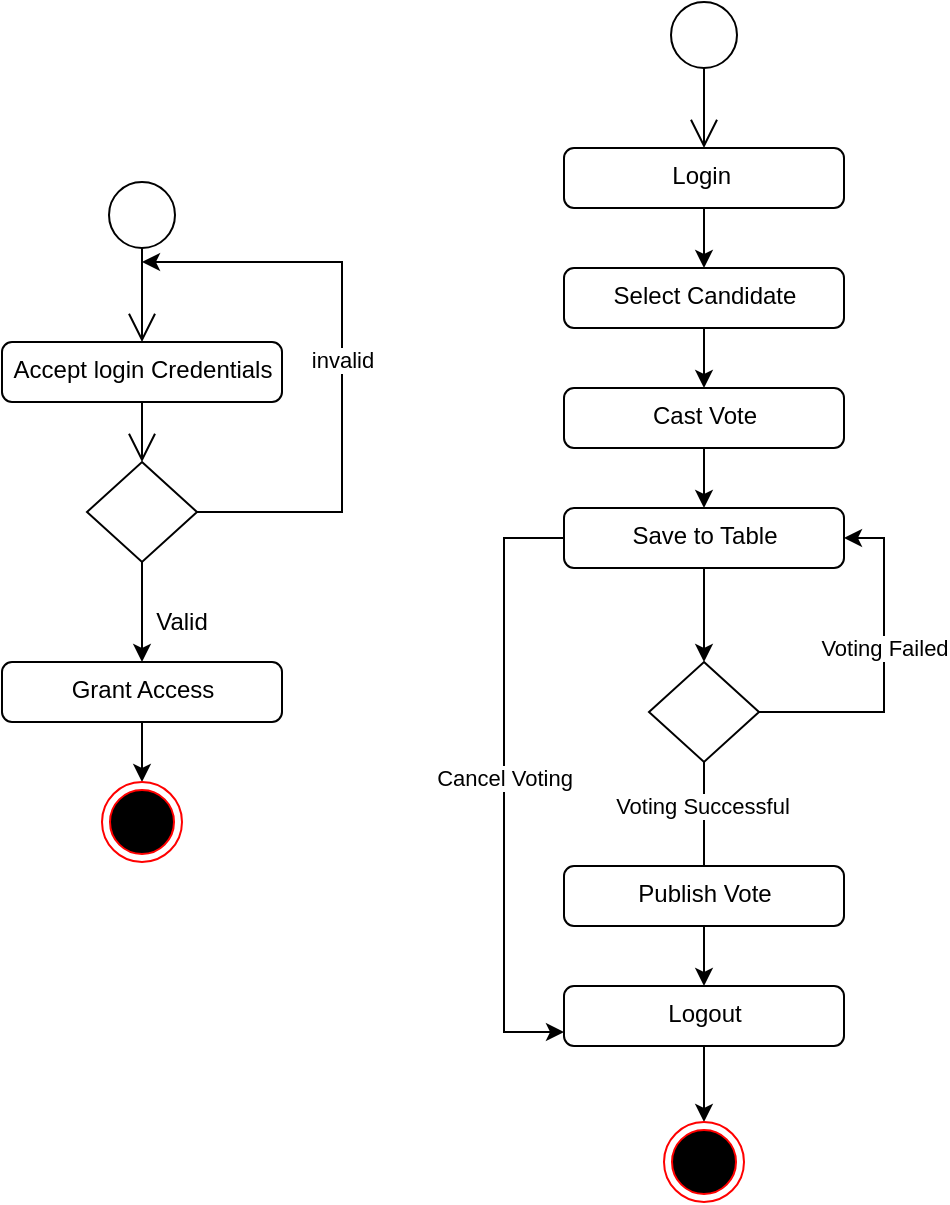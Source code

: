 <mxfile version="13.9.9" type="device"><diagram name="Page-1" id="0783ab3e-0a74-02c8-0abd-f7b4e66b4bec"><mxGraphModel dx="2" dy="486" grid="1" gridSize="10" guides="1" tooltips="1" connect="1" arrows="1" fold="1" page="1" pageScale="1" pageWidth="850" pageHeight="1100" background="#ffffff" math="0" shadow="0" extFonts="Permanent Marker^https://fonts.googleapis.com/css?family=Permanent+Marker"><root><mxCell id="0"/><mxCell id="1" parent="0"/><mxCell id="qpvtI-tm00FxSNm9Ykw5-112" value="" style="endArrow=open;endFill=1;endSize=12;html=1;exitX=0.5;exitY=1;exitDx=0;exitDy=0;entryX=0.5;entryY=0;entryDx=0;entryDy=0;" parent="1" target="qpvtI-tm00FxSNm9Ykw5-113" edge="1"><mxGeometry width="160" relative="1" as="geometry"><mxPoint x="980" y="160" as="sourcePoint"/><mxPoint x="980" y="210" as="targetPoint"/></mxGeometry></mxCell><mxCell id="qpvtI-tm00FxSNm9Ykw5-113" value="Accept login Credentials" style="html=1;align=center;verticalAlign=top;rounded=1;absoluteArcSize=1;arcSize=10;dashed=0;" parent="1" vertex="1"><mxGeometry x="910" y="210" width="140" height="30" as="geometry"/></mxCell><mxCell id="qpvtI-tm00FxSNm9Ykw5-114" value="invalid" style="edgeStyle=orthogonalEdgeStyle;rounded=0;orthogonalLoop=1;jettySize=auto;html=1;exitX=1;exitY=0.5;exitDx=0;exitDy=0;" parent="1" source="qpvtI-tm00FxSNm9Ykw5-116" edge="1"><mxGeometry relative="1" as="geometry"><mxPoint x="980" y="170" as="targetPoint"/><Array as="points"><mxPoint x="1080" y="295"/><mxPoint x="1080" y="170"/></Array></mxGeometry></mxCell><mxCell id="qpvtI-tm00FxSNm9Ykw5-115" style="edgeStyle=orthogonalEdgeStyle;rounded=0;orthogonalLoop=1;jettySize=auto;html=1;exitX=0.5;exitY=1;exitDx=0;exitDy=0;entryX=0.5;entryY=0;entryDx=0;entryDy=0;" parent="1" source="qpvtI-tm00FxSNm9Ykw5-116" target="qpvtI-tm00FxSNm9Ykw5-120" edge="1"><mxGeometry relative="1" as="geometry"/></mxCell><mxCell id="qpvtI-tm00FxSNm9Ykw5-116" value="" style="rhombus;" parent="1" vertex="1"><mxGeometry x="952.5" y="270" width="55" height="50" as="geometry"/></mxCell><mxCell id="qpvtI-tm00FxSNm9Ykw5-117" value="" style="endArrow=open;endFill=1;endSize=12;html=1;entryX=0.5;entryY=0;entryDx=0;entryDy=0;" parent="1" source="qpvtI-tm00FxSNm9Ykw5-113" target="qpvtI-tm00FxSNm9Ykw5-116" edge="1"><mxGeometry width="160" relative="1" as="geometry"><mxPoint x="980" y="310" as="sourcePoint"/><mxPoint x="980" y="360" as="targetPoint"/></mxGeometry></mxCell><mxCell id="qpvtI-tm00FxSNm9Ykw5-118" value="Valid" style="text;html=1;strokeColor=none;fillColor=none;align=center;verticalAlign=middle;whiteSpace=wrap;rounded=0;" parent="1" vertex="1"><mxGeometry x="980" y="340" width="40" height="20" as="geometry"/></mxCell><mxCell id="qpvtI-tm00FxSNm9Ykw5-119" style="edgeStyle=orthogonalEdgeStyle;rounded=0;orthogonalLoop=1;jettySize=auto;html=1;exitX=0.5;exitY=1;exitDx=0;exitDy=0;" parent="1" source="qpvtI-tm00FxSNm9Ykw5-120" target="qpvtI-tm00FxSNm9Ykw5-121" edge="1"><mxGeometry relative="1" as="geometry"/></mxCell><mxCell id="qpvtI-tm00FxSNm9Ykw5-120" value="Grant Access" style="html=1;align=center;verticalAlign=top;rounded=1;absoluteArcSize=1;arcSize=10;dashed=0;" parent="1" vertex="1"><mxGeometry x="910" y="370" width="140" height="30" as="geometry"/></mxCell><mxCell id="qpvtI-tm00FxSNm9Ykw5-121" value="" style="ellipse;html=1;shape=endState;fillColor=#000000;strokeColor=#ff0000;" parent="1" vertex="1"><mxGeometry x="960" y="430" width="40" height="40" as="geometry"/></mxCell><mxCell id="2AjkwGKu1eCq4MbgWLdp-5" value="" style="endArrow=open;endFill=1;endSize=12;html=1;exitX=0.5;exitY=1;exitDx=0;exitDy=0;entryX=0.5;entryY=0;entryDx=0;entryDy=0;" parent="1" target="2AjkwGKu1eCq4MbgWLdp-7" edge="1"><mxGeometry width="160" relative="1" as="geometry"><mxPoint x="1261" y="73" as="sourcePoint"/><mxPoint x="1261" y="233" as="targetPoint"/></mxGeometry></mxCell><mxCell id="2AjkwGKu1eCq4MbgWLdp-6" style="edgeStyle=orthogonalEdgeStyle;rounded=0;orthogonalLoop=1;jettySize=auto;html=1;exitX=0.5;exitY=0.667;exitDx=0;exitDy=0;exitPerimeter=0;" parent="1" source="2AjkwGKu1eCq4MbgWLdp-20" target="2AjkwGKu1eCq4MbgWLdp-17" edge="1"><mxGeometry relative="1" as="geometry"><mxPoint x="1351" y="283" as="sourcePoint"/></mxGeometry></mxCell><mxCell id="2AjkwGKu1eCq4MbgWLdp-7" value="Login&amp;nbsp;" style="html=1;align=center;verticalAlign=top;rounded=1;absoluteArcSize=1;arcSize=10;dashed=0;" parent="1" vertex="1"><mxGeometry x="1191" y="113" width="140" height="30" as="geometry"/></mxCell><mxCell id="2AjkwGKu1eCq4MbgWLdp-8" value="Voting Failed" style="edgeStyle=orthogonalEdgeStyle;rounded=0;orthogonalLoop=1;jettySize=auto;html=1;exitX=1;exitY=0.5;exitDx=0;exitDy=0;entryX=1;entryY=0.5;entryDx=0;entryDy=0;" parent="1" source="2AjkwGKu1eCq4MbgWLdp-11" target="2AjkwGKu1eCq4MbgWLdp-17" edge="1"><mxGeometry x="0.117" relative="1" as="geometry"><mxPoint x="1451" y="323" as="targetPoint"/><Array as="points"><mxPoint x="1351" y="395"/><mxPoint x="1351" y="308"/></Array><mxPoint as="offset"/></mxGeometry></mxCell><mxCell id="2AjkwGKu1eCq4MbgWLdp-9" style="edgeStyle=orthogonalEdgeStyle;rounded=0;orthogonalLoop=1;jettySize=auto;html=1;exitX=0.5;exitY=1;exitDx=0;exitDy=0;entryX=0.5;entryY=0;entryDx=0;entryDy=0;" parent="1" source="2AjkwGKu1eCq4MbgWLdp-11" target="2AjkwGKu1eCq4MbgWLdp-14" edge="1"><mxGeometry relative="1" as="geometry"><Array as="points"><mxPoint x="1261" y="453"/><mxPoint x="1261" y="483"/><mxPoint x="1261" y="483"/></Array></mxGeometry></mxCell><mxCell id="2AjkwGKu1eCq4MbgWLdp-10" value="Voting Successful" style="edgeLabel;html=1;align=center;verticalAlign=middle;resizable=0;points=[];" parent="2AjkwGKu1eCq4MbgWLdp-9" vertex="1" connectable="0"><mxGeometry x="-0.4" y="-1" relative="1" as="geometry"><mxPoint as="offset"/></mxGeometry></mxCell><mxCell id="2AjkwGKu1eCq4MbgWLdp-11" value="" style="rhombus;" parent="1" vertex="1"><mxGeometry x="1233.5" y="370" width="55" height="50" as="geometry"/></mxCell><mxCell id="2AjkwGKu1eCq4MbgWLdp-12" style="edgeStyle=orthogonalEdgeStyle;rounded=0;orthogonalLoop=1;jettySize=auto;html=1;exitX=0.5;exitY=1;exitDx=0;exitDy=0;" parent="1" source="2AjkwGKu1eCq4MbgWLdp-18" target="2AjkwGKu1eCq4MbgWLdp-15" edge="1"><mxGeometry relative="1" as="geometry"><mxPoint x="1256" y="602" as="sourcePoint"/></mxGeometry></mxCell><mxCell id="2AjkwGKu1eCq4MbgWLdp-13" style="edgeStyle=orthogonalEdgeStyle;rounded=0;orthogonalLoop=1;jettySize=auto;html=1;exitX=0.5;exitY=1;exitDx=0;exitDy=0;entryX=0.5;entryY=0;entryDx=0;entryDy=0;" parent="1" source="2AjkwGKu1eCq4MbgWLdp-14" target="2AjkwGKu1eCq4MbgWLdp-18" edge="1"><mxGeometry relative="1" as="geometry"/></mxCell><mxCell id="2AjkwGKu1eCq4MbgWLdp-14" value="Publish Vote" style="html=1;align=center;verticalAlign=top;rounded=1;absoluteArcSize=1;arcSize=10;dashed=0;" parent="1" vertex="1"><mxGeometry x="1191" y="472" width="140" height="30" as="geometry"/></mxCell><mxCell id="2AjkwGKu1eCq4MbgWLdp-15" value="" style="ellipse;html=1;shape=endState;fillColor=#000000;strokeColor=#ff0000;" parent="1" vertex="1"><mxGeometry x="1241" y="600" width="40" height="40" as="geometry"/></mxCell><mxCell id="2AjkwGKu1eCq4MbgWLdp-16" style="edgeStyle=orthogonalEdgeStyle;rounded=0;orthogonalLoop=1;jettySize=auto;html=1;exitX=0.5;exitY=1;exitDx=0;exitDy=0;entryX=0.5;entryY=0;entryDx=0;entryDy=0;" parent="1" source="2AjkwGKu1eCq4MbgWLdp-17" target="2AjkwGKu1eCq4MbgWLdp-11" edge="1"><mxGeometry relative="1" as="geometry"/></mxCell><mxCell id="2AjkwGKu1eCq4MbgWLdp-17" value="Save to Table" style="html=1;align=center;verticalAlign=top;rounded=1;absoluteArcSize=1;arcSize=10;dashed=0;" parent="1" vertex="1"><mxGeometry x="1191" y="293" width="140" height="30" as="geometry"/></mxCell><mxCell id="2AjkwGKu1eCq4MbgWLdp-18" value="Logout" style="html=1;align=center;verticalAlign=top;rounded=1;absoluteArcSize=1;arcSize=10;dashed=0;" parent="1" vertex="1"><mxGeometry x="1191" y="532" width="140" height="30" as="geometry"/></mxCell><mxCell id="2AjkwGKu1eCq4MbgWLdp-19" value="Cancel Voting" style="edgeStyle=orthogonalEdgeStyle;rounded=0;orthogonalLoop=1;jettySize=auto;html=1;exitX=0;exitY=0.25;exitDx=0;exitDy=0;" parent="1" source="2AjkwGKu1eCq4MbgWLdp-17" target="2AjkwGKu1eCq4MbgWLdp-18" edge="1"><mxGeometry relative="1" as="geometry"><mxPoint x="1141" y="503" as="targetPoint"/><Array as="points"><mxPoint x="1191" y="308"/><mxPoint x="1161" y="308"/><mxPoint x="1161" y="555"/></Array><mxPoint x="1298.5" y="428" as="sourcePoint"/></mxGeometry></mxCell><mxCell id="2AjkwGKu1eCq4MbgWLdp-20" value="Cast Vote" style="html=1;align=center;verticalAlign=top;rounded=1;absoluteArcSize=1;arcSize=10;dashed=0;" parent="1" vertex="1"><mxGeometry x="1191" y="233" width="140" height="30" as="geometry"/></mxCell><mxCell id="2AjkwGKu1eCq4MbgWLdp-21" style="edgeStyle=orthogonalEdgeStyle;rounded=0;orthogonalLoop=1;jettySize=auto;html=1;entryX=0.5;entryY=0;entryDx=0;entryDy=0;exitX=0.5;exitY=1;exitDx=0;exitDy=0;" parent="1" source="2AjkwGKu1eCq4MbgWLdp-22" target="2AjkwGKu1eCq4MbgWLdp-20" edge="1"><mxGeometry relative="1" as="geometry"><mxPoint x="1251" y="163" as="sourcePoint"/><mxPoint x="1291" y="223" as="targetPoint"/></mxGeometry></mxCell><mxCell id="2AjkwGKu1eCq4MbgWLdp-22" value="Select Candidate" style="html=1;align=center;verticalAlign=top;rounded=1;absoluteArcSize=1;arcSize=10;dashed=0;" parent="1" vertex="1"><mxGeometry x="1191" y="173" width="140" height="30" as="geometry"/></mxCell><mxCell id="2AjkwGKu1eCq4MbgWLdp-23" style="edgeStyle=orthogonalEdgeStyle;rounded=0;orthogonalLoop=1;jettySize=auto;html=1;exitX=0.5;exitY=1;exitDx=0;exitDy=0;entryX=0.5;entryY=0;entryDx=0;entryDy=0;" parent="1" source="2AjkwGKu1eCq4MbgWLdp-7" target="2AjkwGKu1eCq4MbgWLdp-22" edge="1"><mxGeometry relative="1" as="geometry"><mxPoint x="1271" y="153" as="sourcePoint"/><mxPoint x="1271" y="313" as="targetPoint"/></mxGeometry></mxCell><mxCell id="SdTzNpV6vRkPWVzKfht0-1" value="" style="ellipse;whiteSpace=wrap;html=1;aspect=fixed;" vertex="1" parent="1"><mxGeometry x="963.5" y="130" width="33" height="33" as="geometry"/></mxCell><mxCell id="SdTzNpV6vRkPWVzKfht0-2" value="" style="ellipse;whiteSpace=wrap;html=1;aspect=fixed;" vertex="1" parent="1"><mxGeometry x="1244.5" y="40" width="33" height="33" as="geometry"/></mxCell></root></mxGraphModel></diagram></mxfile>